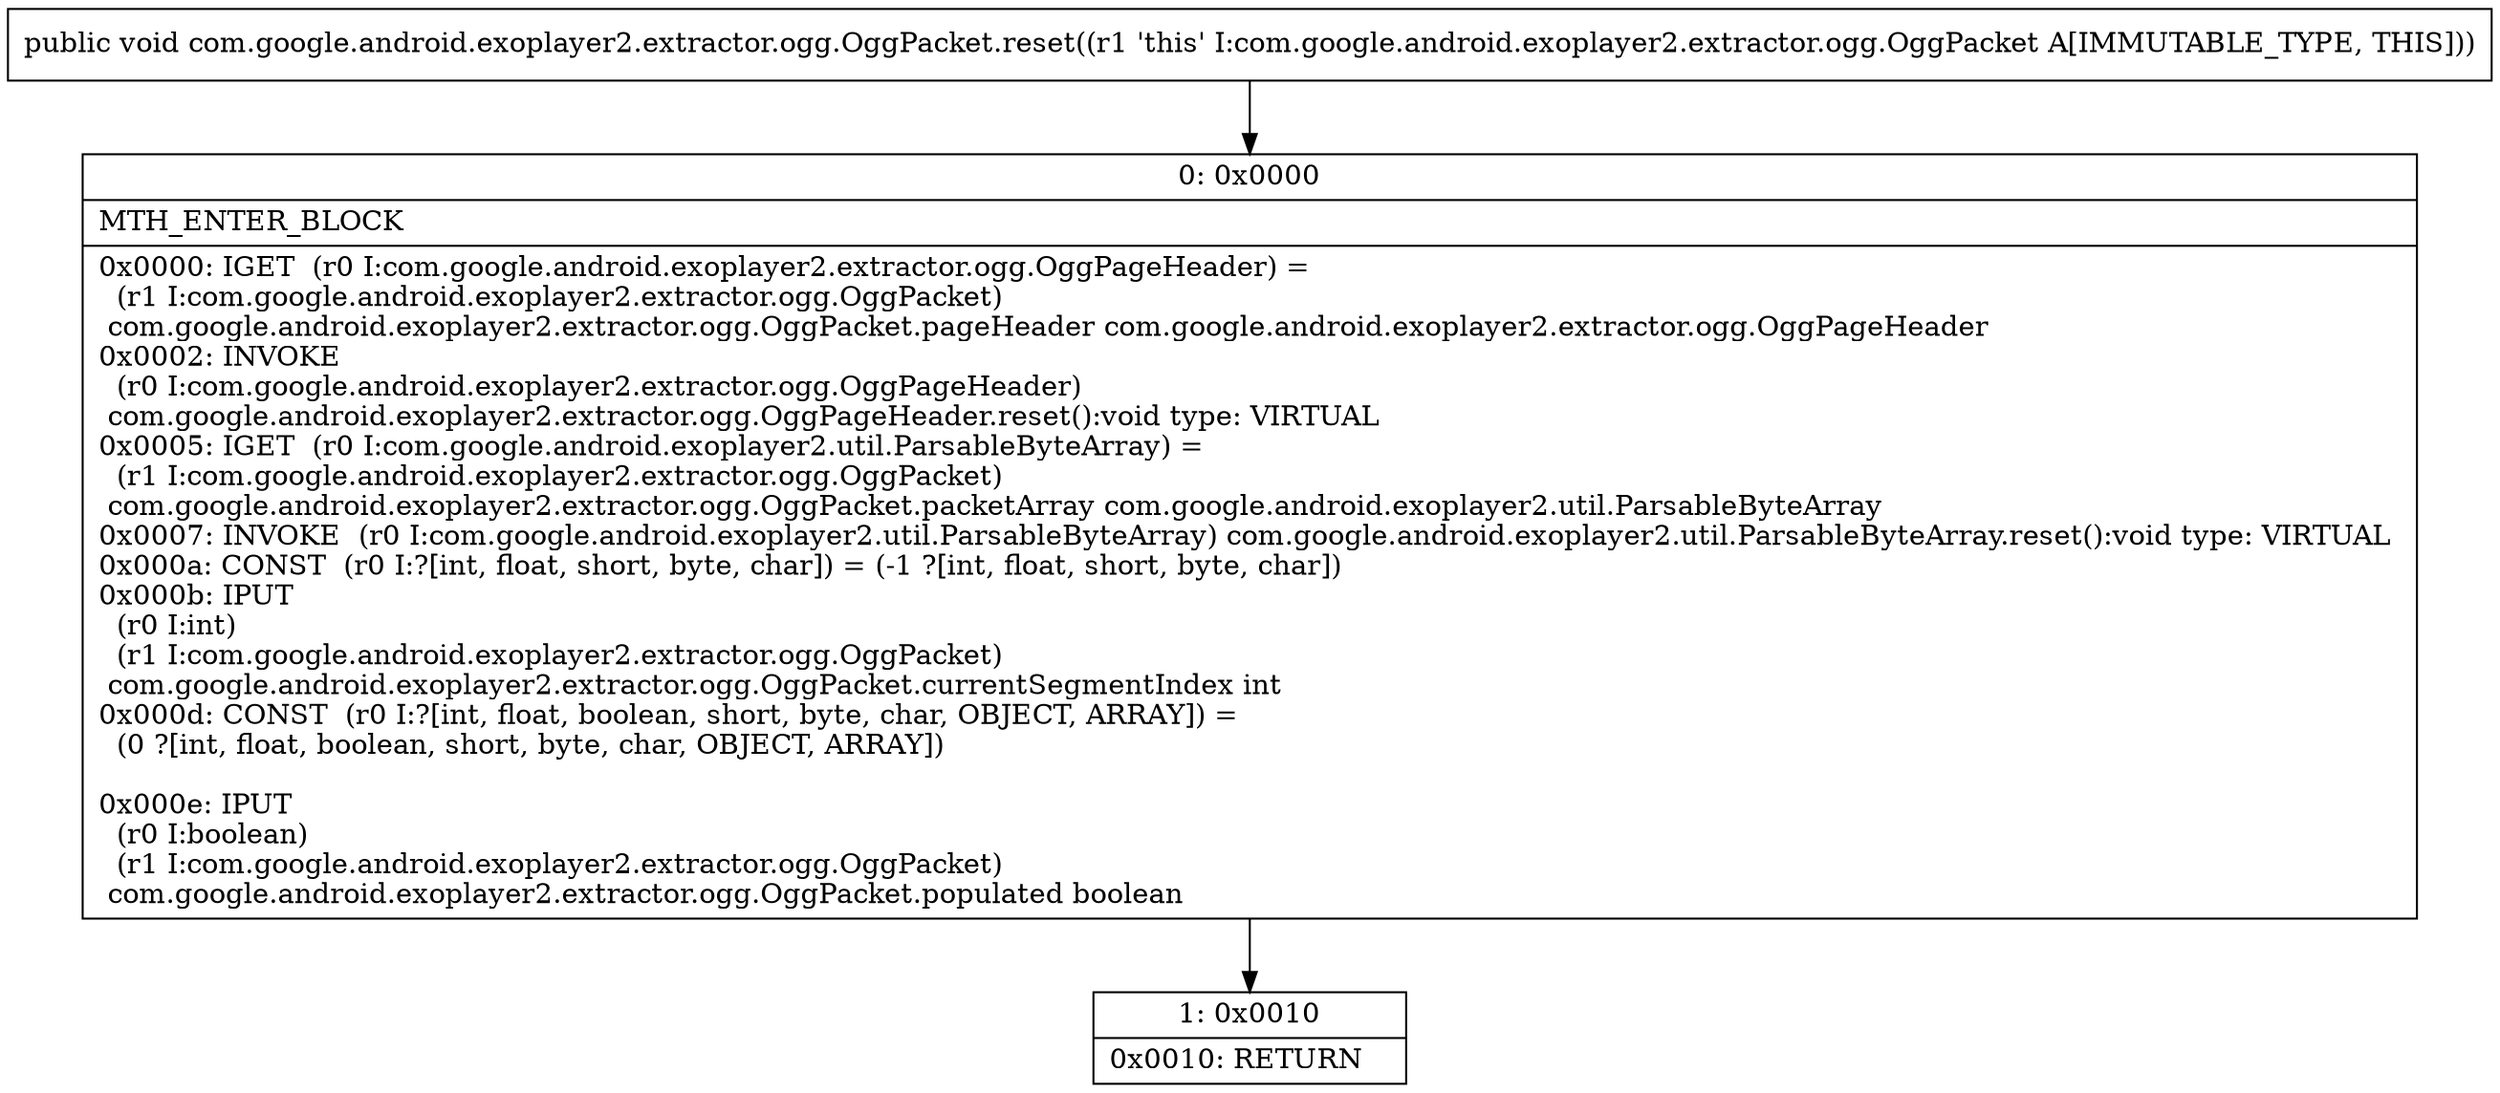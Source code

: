 digraph "CFG forcom.google.android.exoplayer2.extractor.ogg.OggPacket.reset()V" {
Node_0 [shape=record,label="{0\:\ 0x0000|MTH_ENTER_BLOCK\l|0x0000: IGET  (r0 I:com.google.android.exoplayer2.extractor.ogg.OggPageHeader) = \l  (r1 I:com.google.android.exoplayer2.extractor.ogg.OggPacket)\l com.google.android.exoplayer2.extractor.ogg.OggPacket.pageHeader com.google.android.exoplayer2.extractor.ogg.OggPageHeader \l0x0002: INVOKE  \l  (r0 I:com.google.android.exoplayer2.extractor.ogg.OggPageHeader)\l com.google.android.exoplayer2.extractor.ogg.OggPageHeader.reset():void type: VIRTUAL \l0x0005: IGET  (r0 I:com.google.android.exoplayer2.util.ParsableByteArray) = \l  (r1 I:com.google.android.exoplayer2.extractor.ogg.OggPacket)\l com.google.android.exoplayer2.extractor.ogg.OggPacket.packetArray com.google.android.exoplayer2.util.ParsableByteArray \l0x0007: INVOKE  (r0 I:com.google.android.exoplayer2.util.ParsableByteArray) com.google.android.exoplayer2.util.ParsableByteArray.reset():void type: VIRTUAL \l0x000a: CONST  (r0 I:?[int, float, short, byte, char]) = (\-1 ?[int, float, short, byte, char]) \l0x000b: IPUT  \l  (r0 I:int)\l  (r1 I:com.google.android.exoplayer2.extractor.ogg.OggPacket)\l com.google.android.exoplayer2.extractor.ogg.OggPacket.currentSegmentIndex int \l0x000d: CONST  (r0 I:?[int, float, boolean, short, byte, char, OBJECT, ARRAY]) = \l  (0 ?[int, float, boolean, short, byte, char, OBJECT, ARRAY])\l \l0x000e: IPUT  \l  (r0 I:boolean)\l  (r1 I:com.google.android.exoplayer2.extractor.ogg.OggPacket)\l com.google.android.exoplayer2.extractor.ogg.OggPacket.populated boolean \l}"];
Node_1 [shape=record,label="{1\:\ 0x0010|0x0010: RETURN   \l}"];
MethodNode[shape=record,label="{public void com.google.android.exoplayer2.extractor.ogg.OggPacket.reset((r1 'this' I:com.google.android.exoplayer2.extractor.ogg.OggPacket A[IMMUTABLE_TYPE, THIS])) }"];
MethodNode -> Node_0;
Node_0 -> Node_1;
}

